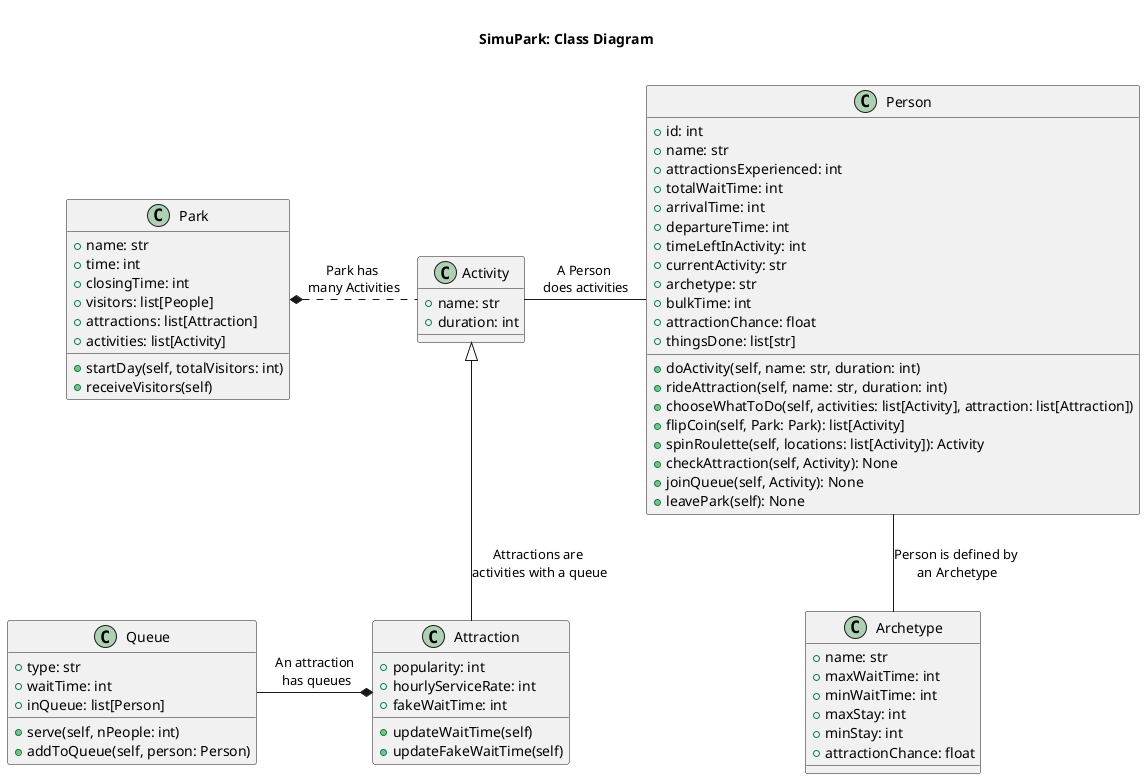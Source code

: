 @startuml parkClassDiagram

     title \nSimuPark: Class Diagram\n

     ' skinparam style strictuml
     skinparam defaultTextAlignment center

     ' Class Declaration
     class Person {
          ' Variables
          +id: int
          +name: str
          +attractionsExperienced: int
          +totalWaitTime: int
          +arrivalTime: int
          +departureTime: int
          +timeLeftInActivity: int
          +currentActivity: str
          +archetype: str
          +bulkTime: int
          +attractionChance: float
          +thingsDone: list[str]


          ' Methods
          +doActivity(self, name: str, duration: int)
          +rideAttraction(self, name: str, duration: int)
          +chooseWhatToDo(self, activities: list[Activity], attraction: list[Attraction])
          +flipCoin(self, Park: Park): list[Activity]
          +spinRoulette(self, locations: list[Activity]): Activity
          +checkAttraction(self, Activity): None
          +joinQueue(self, Activity): None
          +leavePark(self): None
     }

     class Archetype {
          ' Variables
          +name: str
          +maxWaitTime: int
          +minWaitTime: int
          +maxStay: int
          +minStay: int
          +attractionChance: float

          ' Methods

     }

     class Activity {
          ' Variables
          +name: str
          +duration: int

     }

     class Attraction {
          ' Variables
          +popularity: int
          +hourlyServiceRate: int
          +fakeWaitTime: int
          ' Methods
          
          +updateWaitTime(self)
          +updateFakeWaitTime(self)
     }

     class Park {
          ' Variables
          +name: str
          +time: int
          +closingTime: int
          +visitors: list[People]
          +attractions: list[Attraction]
          +activities: list[Activity]

          ' Methods
          +startDay(self, totalVisitors: int)
          +receiveVisitors(self)
     }

     class Queue {
          ' Variables
          +type: str
          +waitTime: int
          +inQueue: list[Person]

          ' Methods
          +serve(self, nPeople: int)
          +addToQueue(self, person: Person)
     }

     ' Relationships
     Park *.right. Activity : Park has \nmany Activities
     Activity <|-- Attraction : Attractions are \nactivities with a queue
     Person -left-  Activity : A Person \ndoes activities
     Person -- Archetype : Person is defined by \nan Archetype
     Attraction *-left- Queue : An attraction\n has queues

@enduml